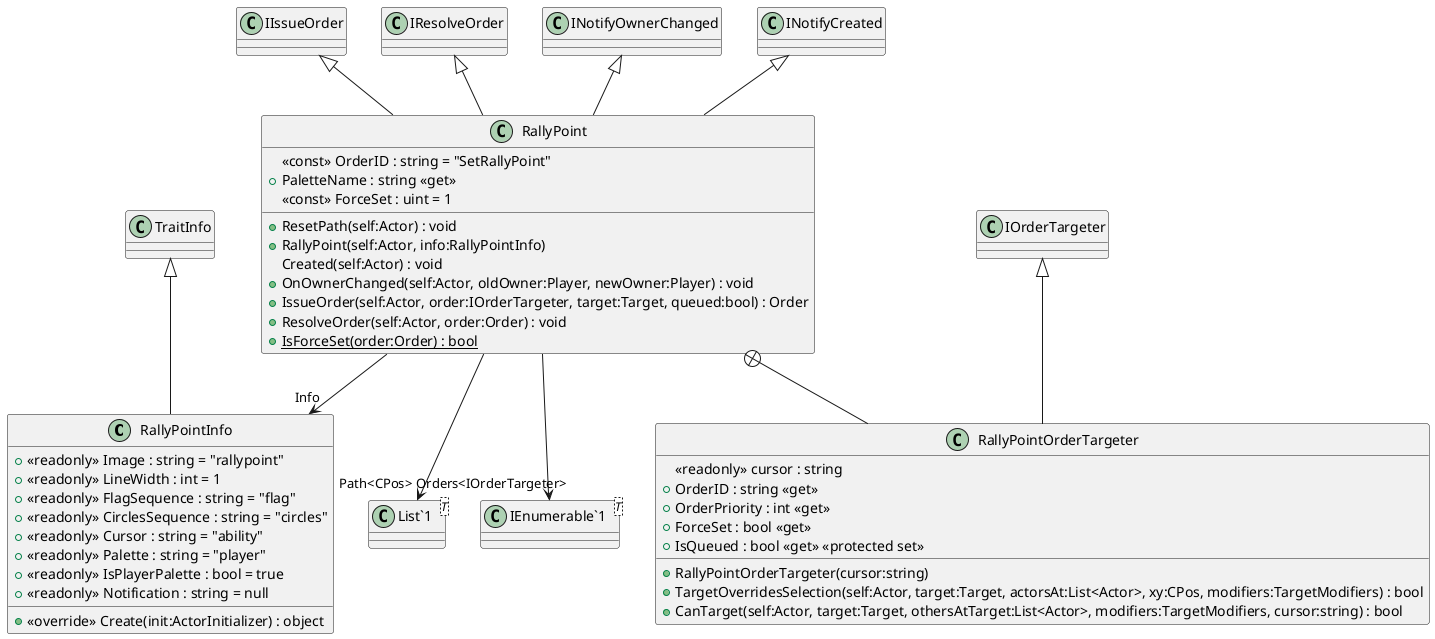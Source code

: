 @startuml
class RallyPointInfo {
    + <<readonly>> Image : string = "rallypoint"
    + <<readonly>> LineWidth : int = 1
    + <<readonly>> FlagSequence : string = "flag"
    + <<readonly>> CirclesSequence : string = "circles"
    + <<readonly>> Cursor : string = "ability"
    + <<readonly>> Palette : string = "player"
    + <<readonly>> IsPlayerPalette : bool = true
    + <<readonly>> Notification : string = null
    + <<override>> Create(init:ActorInitializer) : object
}
class RallyPoint {
    <<const>> OrderID : string = "SetRallyPoint"
    + PaletteName : string <<get>>
    <<const>> ForceSet : uint = 1
    + ResetPath(self:Actor) : void
    + RallyPoint(self:Actor, info:RallyPointInfo)
    Created(self:Actor) : void
    + OnOwnerChanged(self:Actor, oldOwner:Player, newOwner:Player) : void
    + IssueOrder(self:Actor, order:IOrderTargeter, target:Target, queued:bool) : Order
    + ResolveOrder(self:Actor, order:Order) : void
    + {static} IsForceSet(order:Order) : bool
}
class "List`1"<T> {
}
class "IEnumerable`1"<T> {
}
class RallyPointOrderTargeter {
    <<readonly>> cursor : string
    + RallyPointOrderTargeter(cursor:string)
    + OrderID : string <<get>>
    + OrderPriority : int <<get>>
    + TargetOverridesSelection(self:Actor, target:Target, actorsAt:List<Actor>, xy:CPos, modifiers:TargetModifiers) : bool
    + ForceSet : bool <<get>>
    + IsQueued : bool <<get>> <<protected set>>
    + CanTarget(self:Actor, target:Target, othersAtTarget:List<Actor>, modifiers:TargetModifiers, cursor:string) : bool
}
TraitInfo <|-- RallyPointInfo
IIssueOrder <|-- RallyPoint
IResolveOrder <|-- RallyPoint
INotifyOwnerChanged <|-- RallyPoint
INotifyCreated <|-- RallyPoint
RallyPoint --> "Path<CPos>" "List`1"
RallyPoint --> "Info" RallyPointInfo
RallyPoint --> "Orders<IOrderTargeter>" "IEnumerable`1"
RallyPoint +-- RallyPointOrderTargeter
IOrderTargeter <|-- RallyPointOrderTargeter
@enduml
